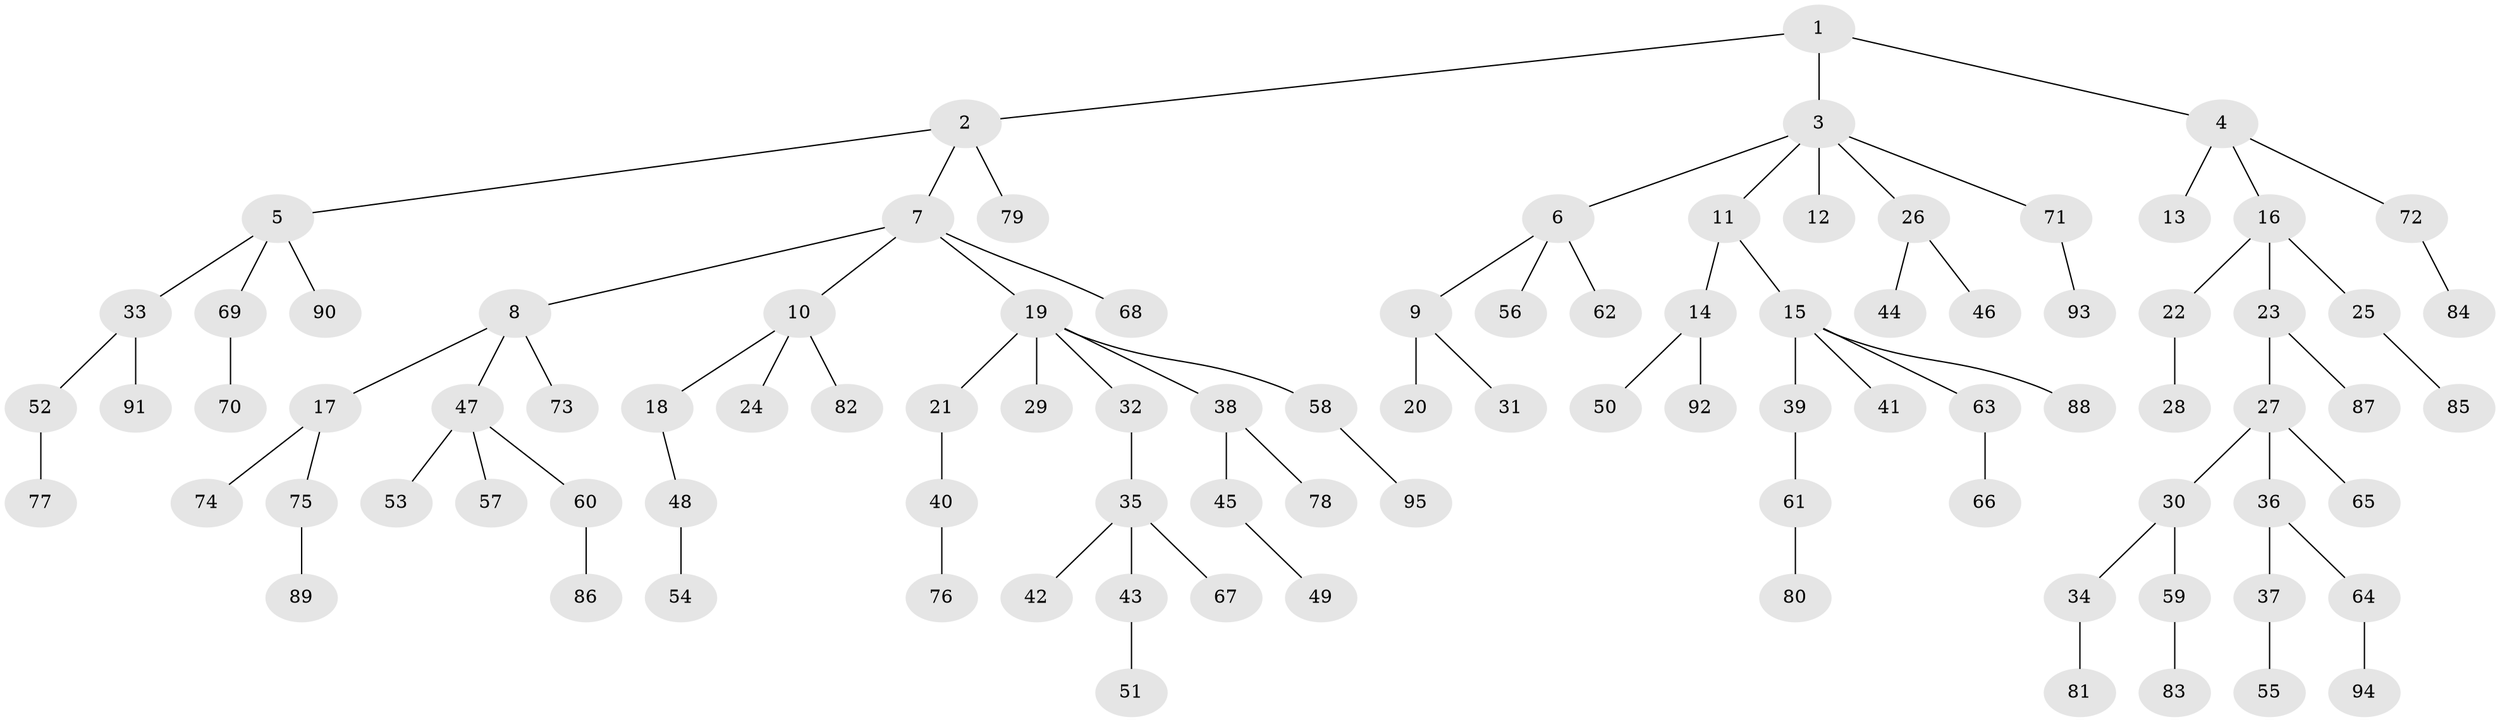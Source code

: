 // Generated by graph-tools (version 1.1) at 2025/26/03/09/25 03:26:25]
// undirected, 95 vertices, 94 edges
graph export_dot {
graph [start="1"]
  node [color=gray90,style=filled];
  1;
  2;
  3;
  4;
  5;
  6;
  7;
  8;
  9;
  10;
  11;
  12;
  13;
  14;
  15;
  16;
  17;
  18;
  19;
  20;
  21;
  22;
  23;
  24;
  25;
  26;
  27;
  28;
  29;
  30;
  31;
  32;
  33;
  34;
  35;
  36;
  37;
  38;
  39;
  40;
  41;
  42;
  43;
  44;
  45;
  46;
  47;
  48;
  49;
  50;
  51;
  52;
  53;
  54;
  55;
  56;
  57;
  58;
  59;
  60;
  61;
  62;
  63;
  64;
  65;
  66;
  67;
  68;
  69;
  70;
  71;
  72;
  73;
  74;
  75;
  76;
  77;
  78;
  79;
  80;
  81;
  82;
  83;
  84;
  85;
  86;
  87;
  88;
  89;
  90;
  91;
  92;
  93;
  94;
  95;
  1 -- 2;
  1 -- 3;
  1 -- 4;
  2 -- 5;
  2 -- 7;
  2 -- 79;
  3 -- 6;
  3 -- 11;
  3 -- 12;
  3 -- 26;
  3 -- 71;
  4 -- 13;
  4 -- 16;
  4 -- 72;
  5 -- 33;
  5 -- 69;
  5 -- 90;
  6 -- 9;
  6 -- 56;
  6 -- 62;
  7 -- 8;
  7 -- 10;
  7 -- 19;
  7 -- 68;
  8 -- 17;
  8 -- 47;
  8 -- 73;
  9 -- 20;
  9 -- 31;
  10 -- 18;
  10 -- 24;
  10 -- 82;
  11 -- 14;
  11 -- 15;
  14 -- 50;
  14 -- 92;
  15 -- 39;
  15 -- 41;
  15 -- 63;
  15 -- 88;
  16 -- 22;
  16 -- 23;
  16 -- 25;
  17 -- 74;
  17 -- 75;
  18 -- 48;
  19 -- 21;
  19 -- 29;
  19 -- 32;
  19 -- 38;
  19 -- 58;
  21 -- 40;
  22 -- 28;
  23 -- 27;
  23 -- 87;
  25 -- 85;
  26 -- 44;
  26 -- 46;
  27 -- 30;
  27 -- 36;
  27 -- 65;
  30 -- 34;
  30 -- 59;
  32 -- 35;
  33 -- 52;
  33 -- 91;
  34 -- 81;
  35 -- 42;
  35 -- 43;
  35 -- 67;
  36 -- 37;
  36 -- 64;
  37 -- 55;
  38 -- 45;
  38 -- 78;
  39 -- 61;
  40 -- 76;
  43 -- 51;
  45 -- 49;
  47 -- 53;
  47 -- 57;
  47 -- 60;
  48 -- 54;
  52 -- 77;
  58 -- 95;
  59 -- 83;
  60 -- 86;
  61 -- 80;
  63 -- 66;
  64 -- 94;
  69 -- 70;
  71 -- 93;
  72 -- 84;
  75 -- 89;
}
